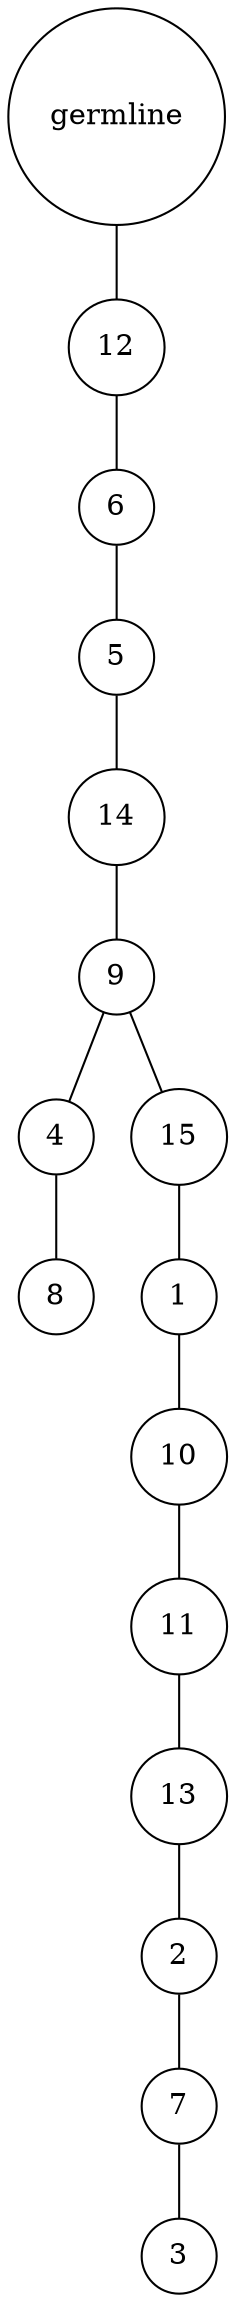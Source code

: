 graph {
	rankdir=UD;
	splines=line;
	node [shape=circle]
	"0x7f0e3f1cbe50" [label="germline"];
	"0x7f0e3f1cbe80" [label="12"];
	"0x7f0e3f1cbe50" -- "0x7f0e3f1cbe80" ;
	"0x7f0e3f1cbeb0" [label="6"];
	"0x7f0e3f1cbe80" -- "0x7f0e3f1cbeb0" ;
	"0x7f0e3f1cbee0" [label="5"];
	"0x7f0e3f1cbeb0" -- "0x7f0e3f1cbee0" ;
	"0x7f0e3f1cbf10" [label="14"];
	"0x7f0e3f1cbee0" -- "0x7f0e3f1cbf10" ;
	"0x7f0e3f1cbf40" [label="9"];
	"0x7f0e3f1cbf10" -- "0x7f0e3f1cbf40" ;
	"0x7f0e3f1cbf70" [label="4"];
	"0x7f0e3f1cbf40" -- "0x7f0e3f1cbf70" ;
	"0x7f0e3f1cbfa0" [label="8"];
	"0x7f0e3f1cbf70" -- "0x7f0e3f1cbfa0" ;
	"0x7f0e3f1cbfd0" [label="15"];
	"0x7f0e3f1cbf40" -- "0x7f0e3f1cbfd0" ;
	"0x7f0e69ddd040" [label="1"];
	"0x7f0e3f1cbfd0" -- "0x7f0e69ddd040" ;
	"0x7f0e69ddd070" [label="10"];
	"0x7f0e69ddd040" -- "0x7f0e69ddd070" ;
	"0x7f0e69ddd0a0" [label="11"];
	"0x7f0e69ddd070" -- "0x7f0e69ddd0a0" ;
	"0x7f0e69ddd0d0" [label="13"];
	"0x7f0e69ddd0a0" -- "0x7f0e69ddd0d0" ;
	"0x7f0e69ddd100" [label="2"];
	"0x7f0e69ddd0d0" -- "0x7f0e69ddd100" ;
	"0x7f0e69ddd130" [label="7"];
	"0x7f0e69ddd100" -- "0x7f0e69ddd130" ;
	"0x7f0e69ddd160" [label="3"];
	"0x7f0e69ddd130" -- "0x7f0e69ddd160" ;
}
